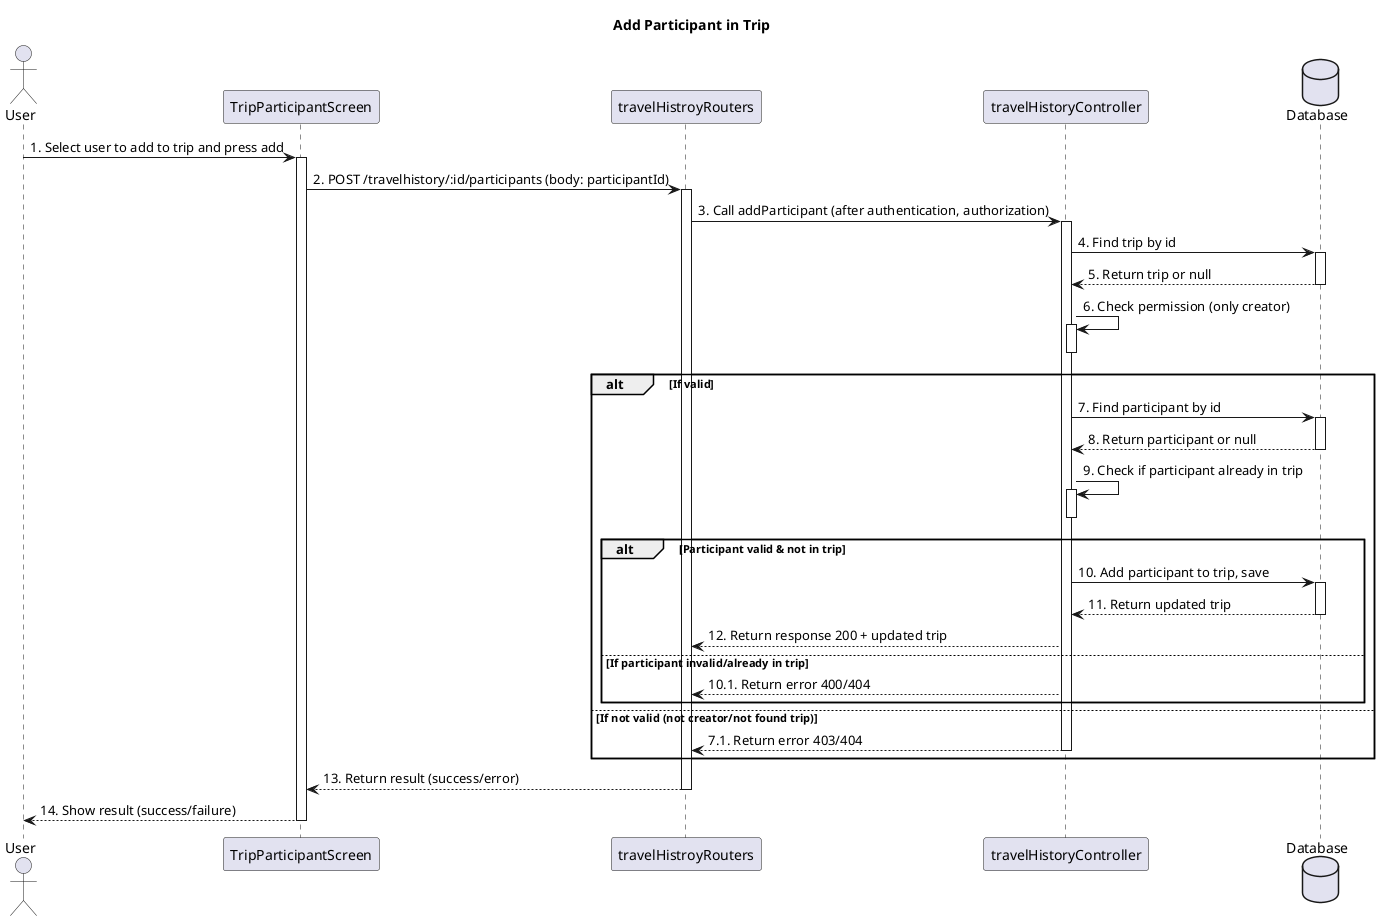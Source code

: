 @startuml
' Sequence diagram: Add Participant to Trip
' Flow: FE calls POST /travelhistory/:id/participants -> router -> controller -> model -> return result

title Add Participant in Trip

actor User
participant TripParticipantScreen
participant travelHistroyRouters
participant travelHistoryController
Database Database

User -> TripParticipantScreen : 1. Select user to add to trip and press add
activate TripParticipantScreen
TripParticipantScreen -> travelHistroyRouters : 2. POST /travelhistory/:id/participants (body: participantId)
activate travelHistroyRouters

travelHistroyRouters -> travelHistoryController : 3. Call addParticipant (after authentication, authorization)
activate travelHistoryController

travelHistoryController -> Database : 4. Find trip by id
activate Database
Database --> travelHistoryController : 5. Return trip or null
deactivate Database

travelHistoryController -> travelHistoryController : 6. Check permission (only creator)
activate travelHistoryController
deactivate travelHistoryController

alt If valid
    travelHistoryController -> Database : 7. Find participant by id
    activate Database
    Database --> travelHistoryController : 8. Return participant or null
    deactivate Database

    travelHistoryController -> travelHistoryController : 9. Check if participant already in trip
    activate travelHistoryController
    deactivate travelHistoryController

    alt Participant valid & not in trip
        travelHistoryController -> Database : 10. Add participant to trip, save
        activate Database
        Database --> travelHistoryController : 11. Return updated trip
        deactivate Database

        travelHistoryController --> travelHistroyRouters : 12. Return response 200 + updated trip
    else If participant invalid/already in trip
        travelHistoryController --> travelHistroyRouters : 10.1. Return error 400/404
    end
else If not valid (not creator/not found trip)
    travelHistoryController --> travelHistroyRouters : 7.1. Return error 403/404
    deactivate travelHistoryController
end

travelHistroyRouters --> TripParticipantScreen : 13. Return result (success/error)
deactivate travelHistroyRouters
TripParticipantScreen --> User : 14. Show result (success/failure)
deactivate TripParticipantScreen

@enduml
